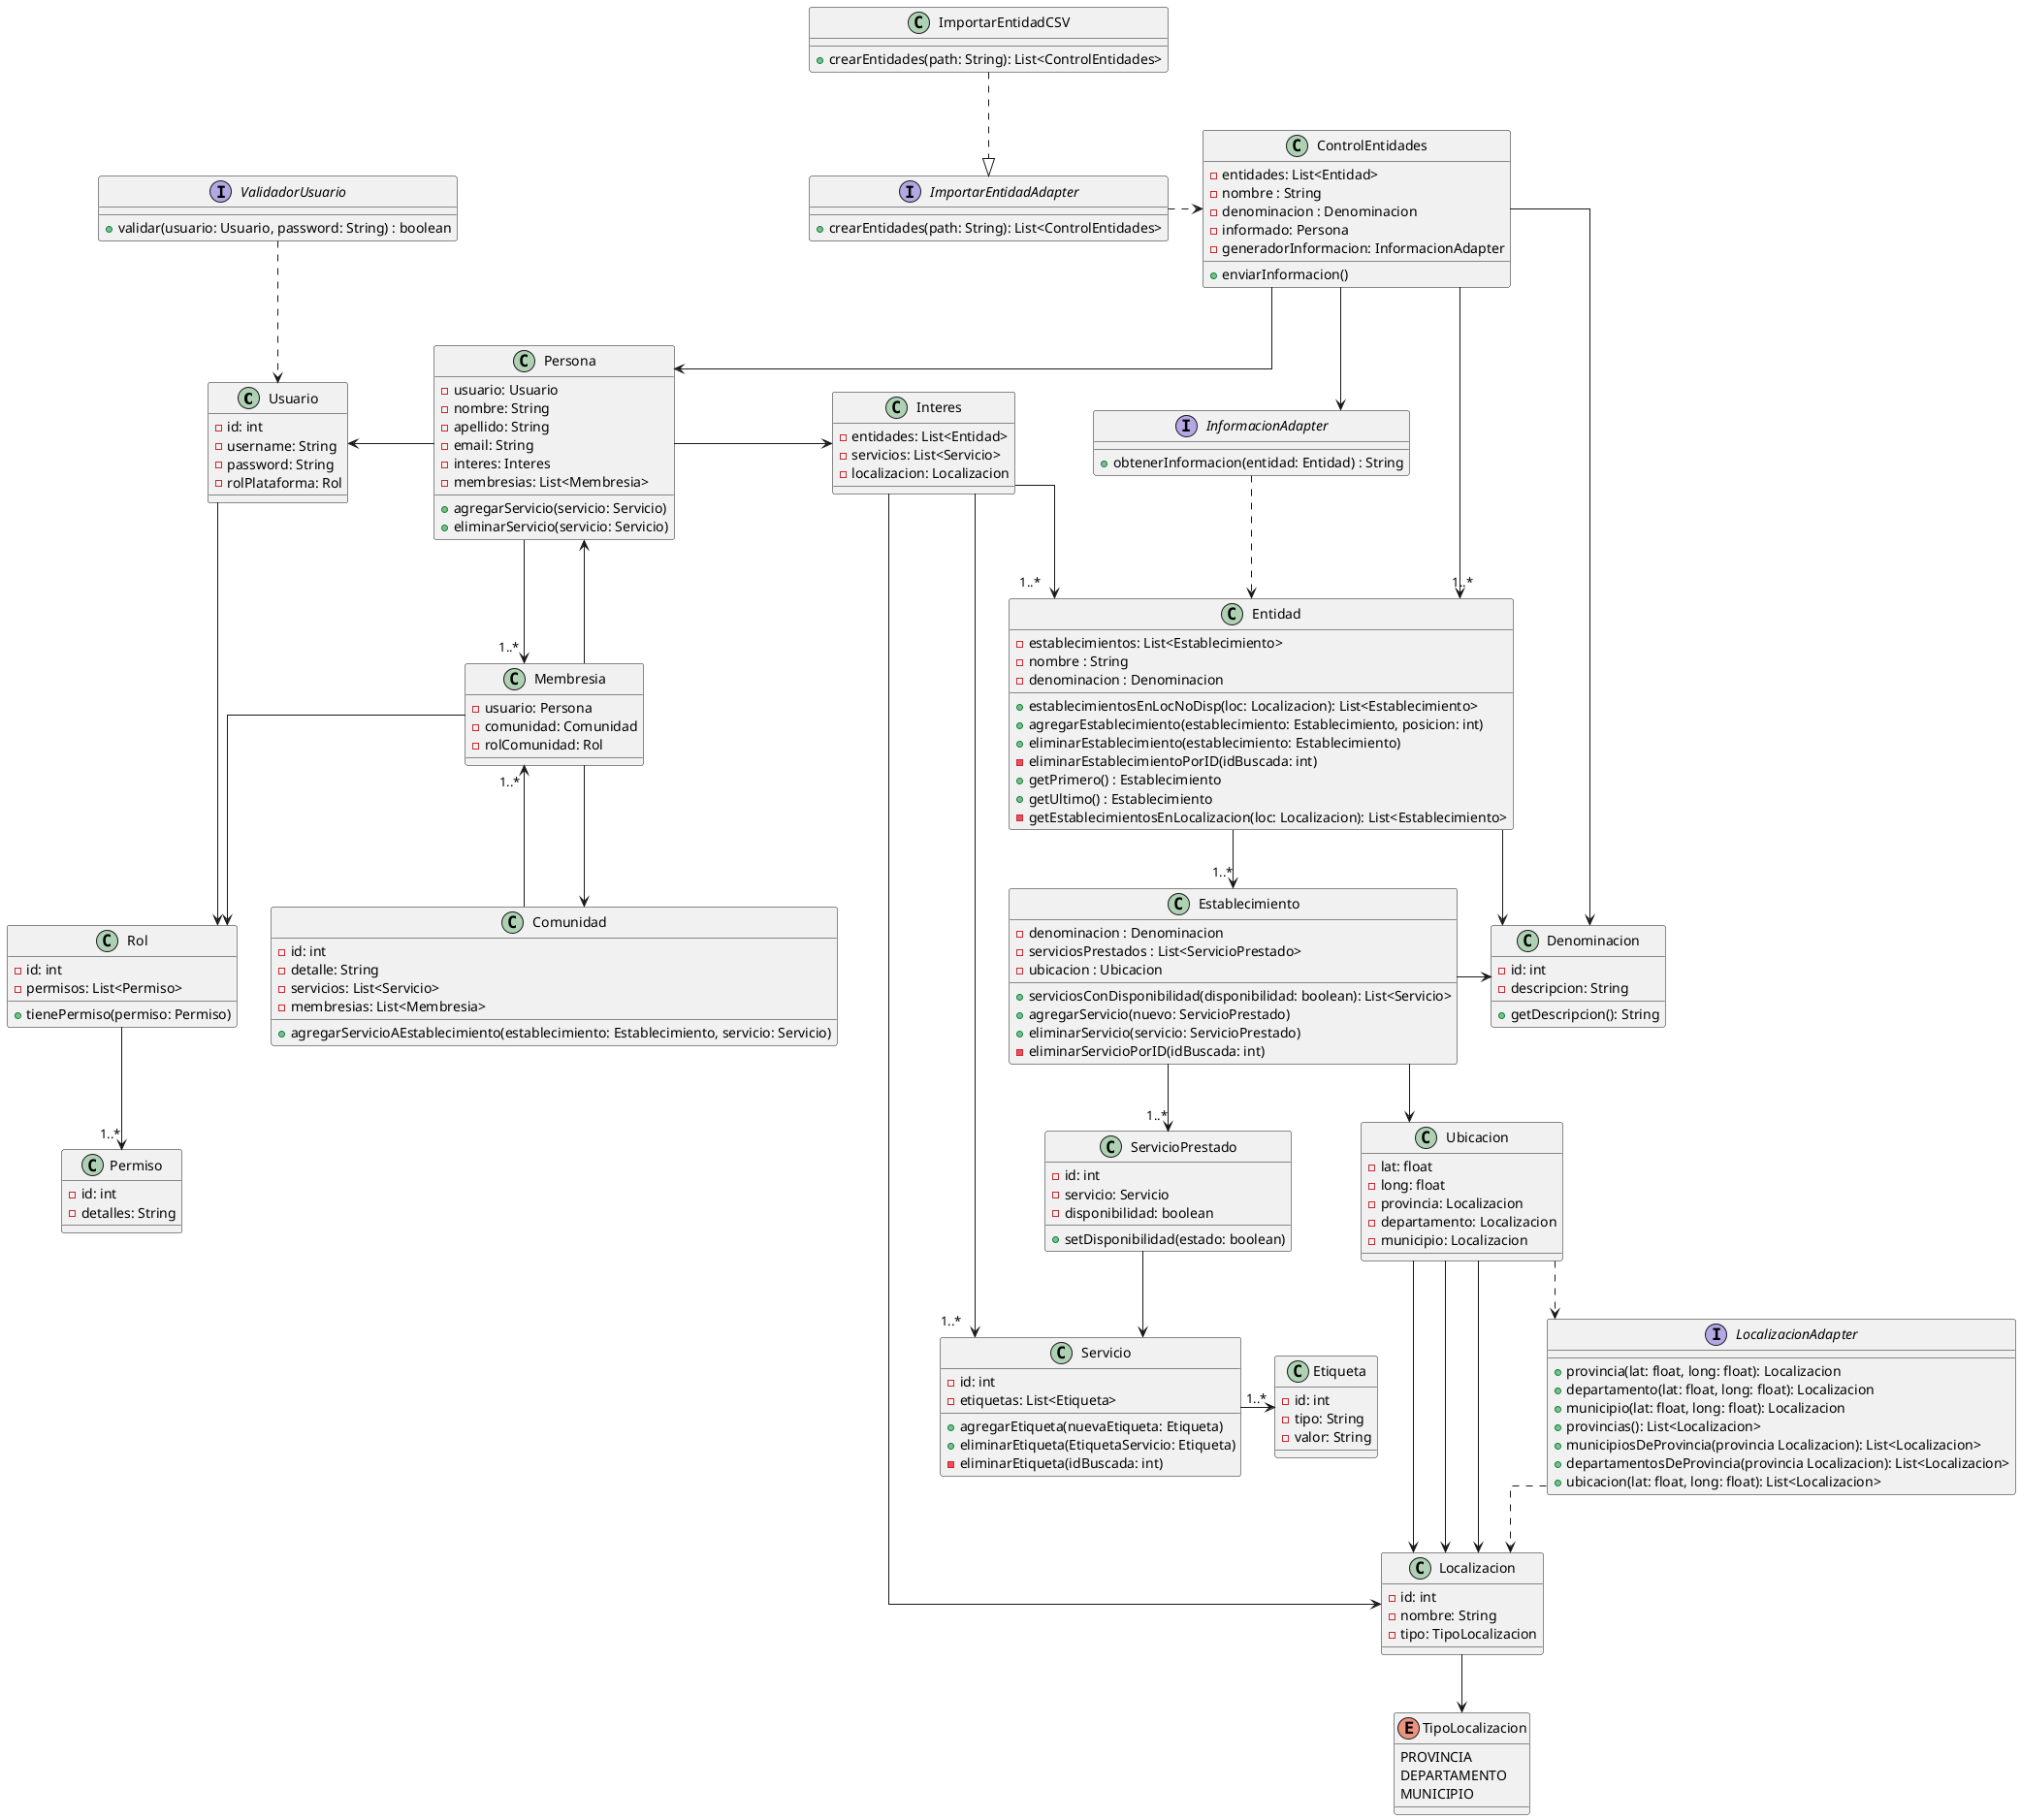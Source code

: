 @startuml
skinparam linetype ortho

class Usuario{
    -id: int
    -username: String
    -password: String
    -rolPlataforma: Rol
}

class Interes{
    -entidades: List<Entidad>
    -servicios: List<Servicio> 
    -localizacion: Localizacion
}

Persona -right-> Interes

class Persona{
    -usuario: Usuario
    -nombre: String
    -apellido: String
    -email: String
    -interes: Interes
    -membresias: List<Membresia>   

    +agregarServicio(servicio: Servicio)
    +eliminarServicio(servicio: Servicio)
}

class Comunidad{
    -id: int
    -detalle: String
    -servicios: List<Servicio>
    -membresias: List<Membresia>

    +agregarServicioAEstablecimiento(establecimiento: Establecimiento, servicio: Servicio)   
}

class Membresia{
    -usuario: Persona
    -comunidad: Comunidad
    -rolComunidad: Rol
}
Membresia --> Persona
Membresia --> Comunidad
Comunidad --> "1..*" Membresia
Persona --> "1..*" Membresia

Usuario-->Rol


class Rol{
    -id: int
    -permisos: List<Permiso>

    +tienePermiso(permiso: Permiso)
}
class Permiso{
    -id: int
    -detalles: String
}
Membresia --> Rol
Rol --> "1..*" Permiso

class Localizacion{
    -id: int
    -nombre: String
    -tipo: TipoLocalizacion
}

Localizacion --> TipoLocalizacion

enum TipoLocalizacion {
    PROVINCIA
    DEPARTAMENTO
    MUNICIPIO
}

Ubicacion --> Localizacion
Ubicacion --> Localizacion
Ubicacion --> Localizacion

interface LocalizacionAdapter{
    + provincia(lat: float, long: float): Localizacion
    + departamento(lat: float, long: float): Localizacion
    + municipio(lat: float, long: float): Localizacion
    + provincias(): List<Localizacion>
    + municipiosDeProvincia(provincia Localizacion): List<Localizacion>
    + departamentosDeProvincia(provincia Localizacion): List<Localizacion>
    + ubicacion(lat: float, long: float): List<Localizacion>
}

Ubicacion ..> LocalizacionAdapter
LocalizacionAdapter ..> Localizacion

class ControlEntidades{
    - entidades: List<Entidad>
    - nombre : String
    - denominacion : Denominacion
    - informado: Persona
    - generadorInformacion: InformacionAdapter
    
    +enviarInformacion()
}

class Entidad{    
    - establecimientos: List<Establecimiento>
    - nombre : String
    - denominacion : Denominacion
   
    +establecimientosEnLocNoDisp(loc: Localizacion): List<Establecimiento>
    +agregarEstablecimiento(establecimiento: Establecimiento, posicion: int)
    +eliminarEstablecimiento(establecimiento: Establecimiento)
    -eliminarEstablecimientoPorID(idBuscada: int)
    +getPrimero() : Establecimiento
    +getUltimo() : Establecimiento
    -getEstablecimientosEnLocalizacion(loc: Localizacion): List<Establecimiento>
}

ControlEntidades -->"1..*" Entidad
ControlEntidades --> Persona
ControlEntidades --> Denominacion
ControlEntidades-->InformacionAdapter
InformacionAdapter..>Entidad
Establecimiento -right-> Denominacion
Entidad --> Denominacion

class Denominacion{
    - id: int
    - descripcion: String

    + getDescripcion(): String
}

class Establecimiento{
    - denominacion : Denominacion
    - serviciosPrestados : List<ServicioPrestado>
    - ubicacion : Ubicacion

    + serviciosConDisponibilidad(disponibilidad: boolean): List<Servicio>
    + agregarServicio(nuevo: ServicioPrestado)
    + eliminarServicio(servicio: ServicioPrestado)
    - eliminarServicioPorID(idBuscada: int)
}

class ServicioPrestado{
    -id: int
    -servicio: Servicio
    -disponibilidad: boolean

    + setDisponibilidad(estado: boolean)
}

interface InformacionAdapter{
    + obtenerInformacion(entidad: Entidad) : String
}

class Servicio{
    - id: int
    - etiquetas: List<Etiqueta>

    + agregarEtiqueta(nuevaEtiqueta: Etiqueta)
    + eliminarEtiqueta(EtiquetaServicio: Etiqueta)
    - eliminarEtiqueta(idBuscada: int)

}

class Ubicacion{
    -lat: float
    -long: float
    -provincia: Localizacion
    -departamento: Localizacion
    -municipio: Localizacion
}

class Etiqueta{
    -id: int
    -tipo: String
    -valor: String
}

/'  RELACIONES  '/


Establecimiento --> "1..*" ServicioPrestado

ServicioPrestado --> Servicio
Servicio -right-> "1..*" Etiqueta

Entidad --> "1..*" Establecimiento

Establecimiento --> Ubicacion

Persona -left-> Usuario
Interes --> Localizacion
Interes --> "1..*" Servicio
Interes --> "1..*" Entidad

ImportarEntidadAdapter .right.> ControlEntidades

interface ImportarEntidadAdapter{
    + crearEntidades(path: String): List<ControlEntidades>
}
ImportarEntidadCSV ..|> ImportarEntidadAdapter
class ImportarEntidadCSV{
    + crearEntidades(path: String): List<ControlEntidades>
}

interface ValidadorUsuario{
    + validar(usuario: Usuario, password: String) : boolean
}
ValidadorUsuario ..> Usuario


@enduml